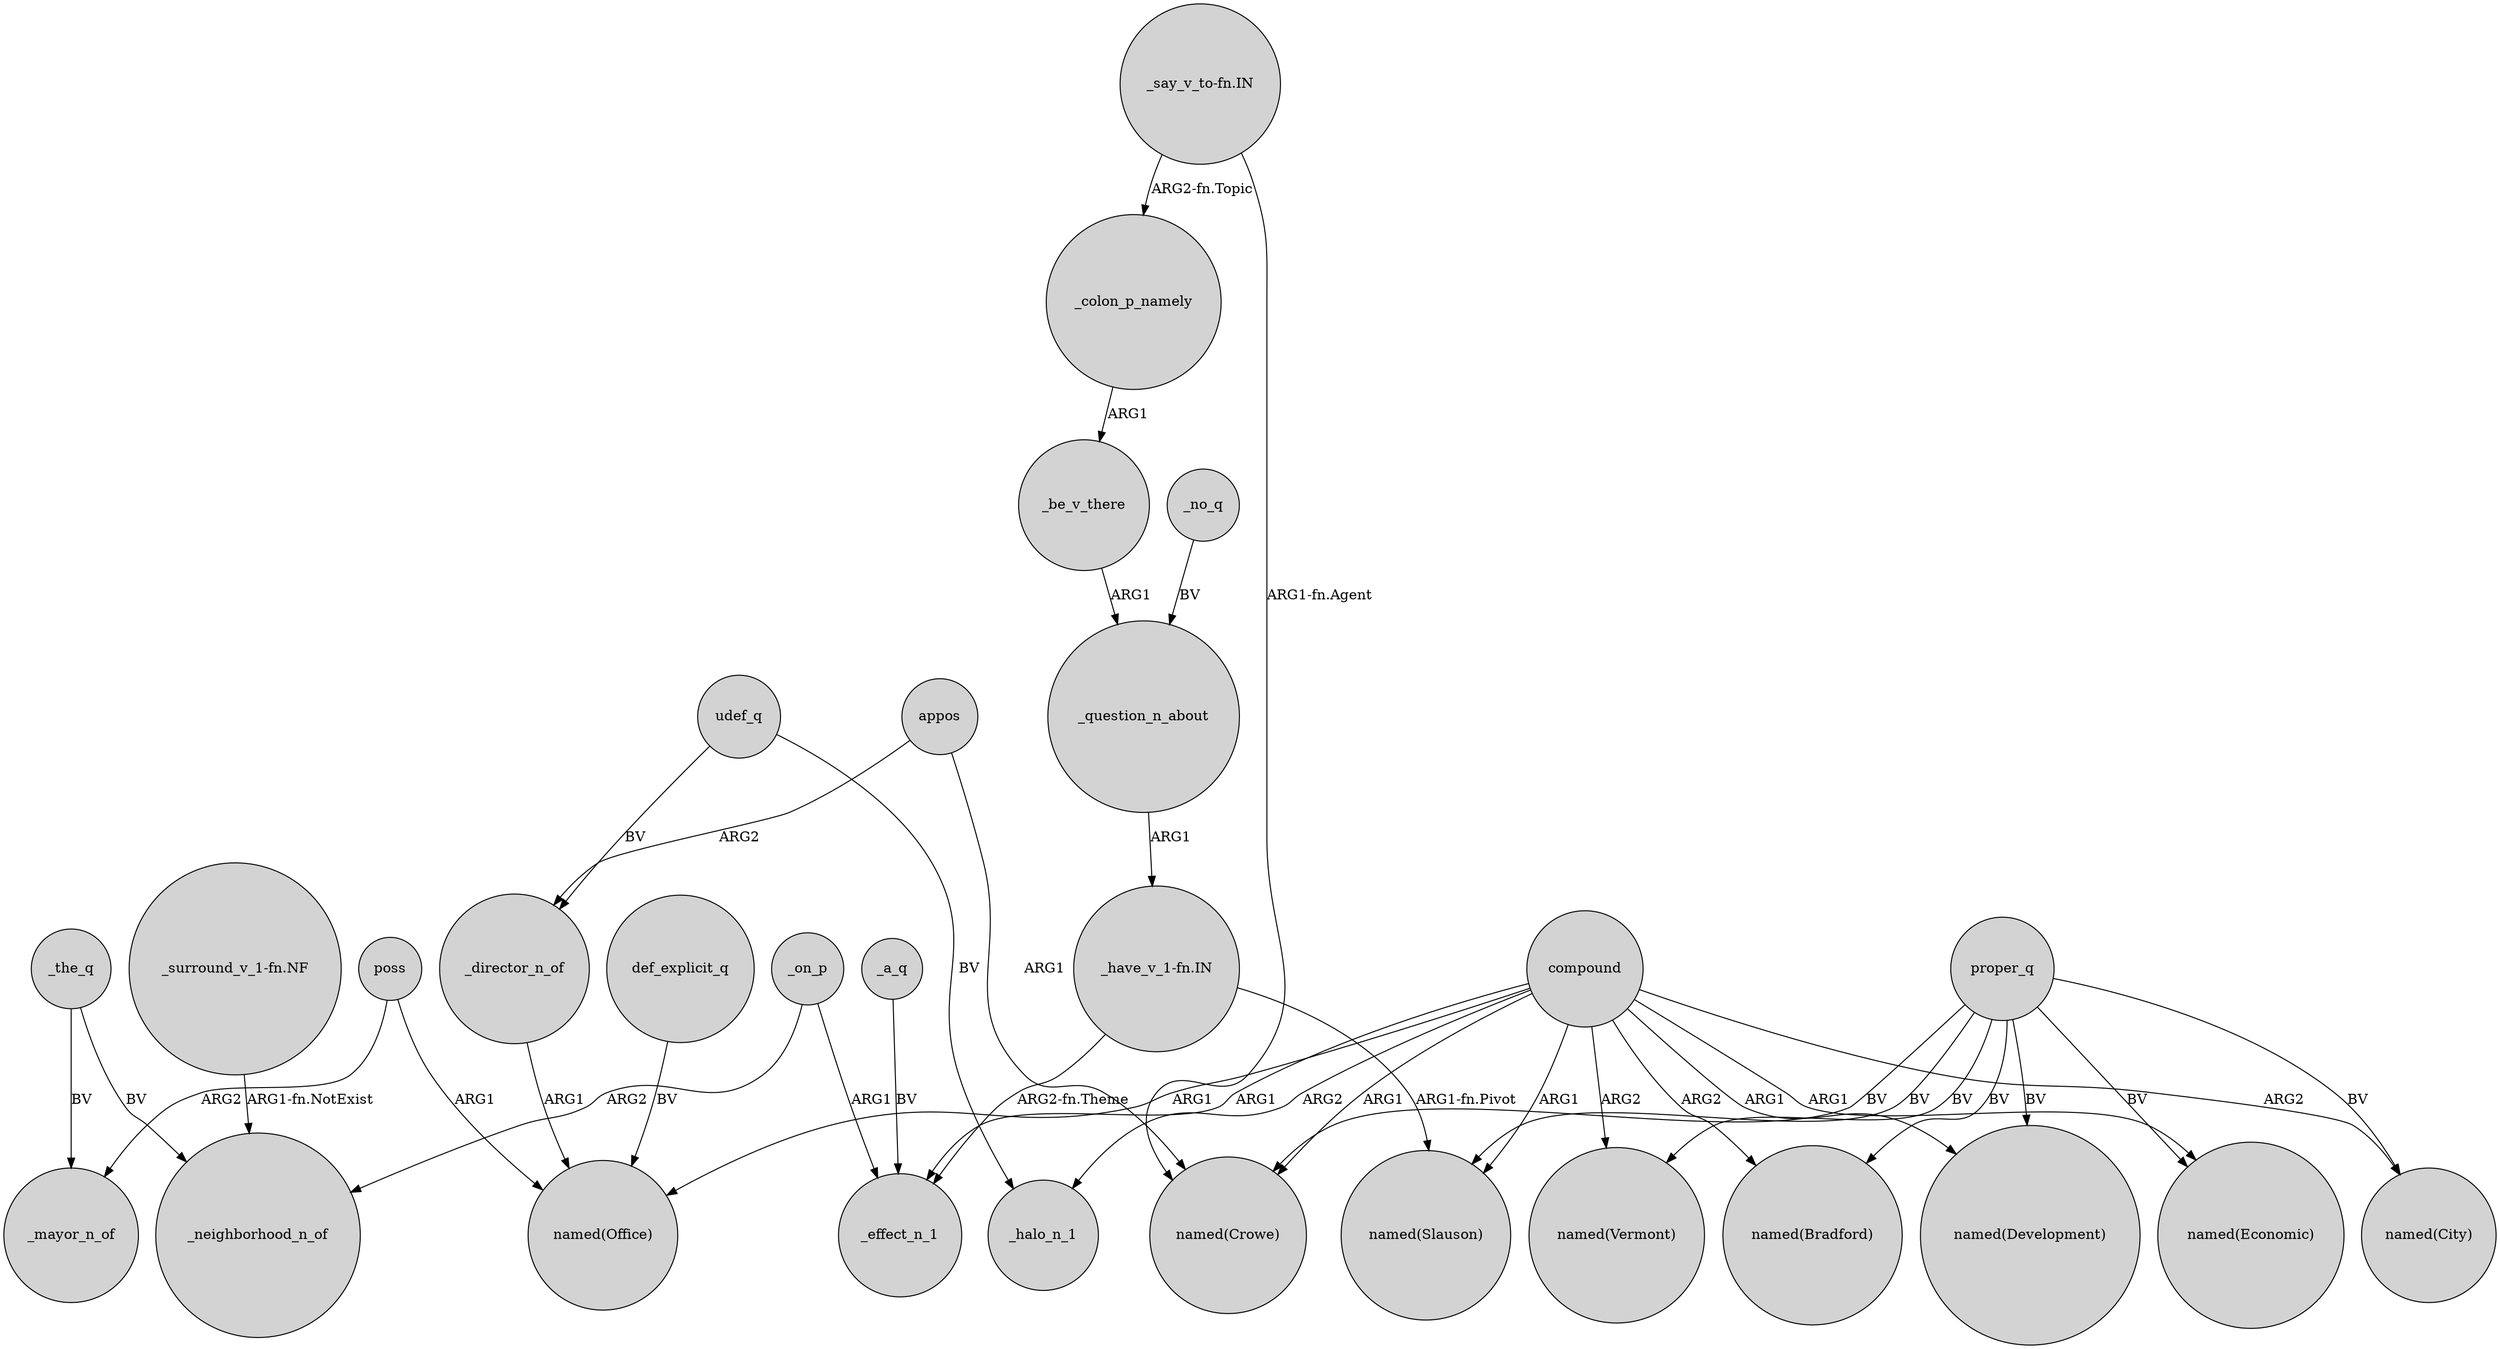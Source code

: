 digraph {
	node [shape=circle style=filled]
	proper_q -> "named(Economic)" [label=BV]
	"_surround_v_1-fn.NF" -> _neighborhood_n_of [label="ARG1-fn.NotExist"]
	appos -> "named(Crowe)" [label=ARG1]
	proper_q -> "named(Development)" [label=BV]
	compound -> "named(Office)" [label=ARG1]
	poss -> _mayor_n_of [label=ARG2]
	compound -> "named(City)" [label=ARG2]
	compound -> _effect_n_1 [label=ARG1]
	_the_q -> _neighborhood_n_of [label=BV]
	"_say_v_to-fn.IN" -> _colon_p_namely [label="ARG2-fn.Topic"]
	_director_n_of -> "named(Office)" [label=ARG1]
	proper_q -> "named(Vermont)" [label=BV]
	_on_p -> _neighborhood_n_of [label=ARG2]
	compound -> _halo_n_1 [label=ARG2]
	"_have_v_1-fn.IN" -> _effect_n_1 [label="ARG2-fn.Theme"]
	_be_v_there -> _question_n_about [label=ARG1]
	poss -> "named(Office)" [label=ARG1]
	compound -> "named(Crowe)" [label=ARG1]
	"_have_v_1-fn.IN" -> "named(Slauson)" [label="ARG1-fn.Pivot"]
	_a_q -> _effect_n_1 [label=BV]
	proper_q -> "named(Slauson)" [label=BV]
	_colon_p_namely -> _be_v_there [label=ARG1]
	proper_q -> "named(City)" [label=BV]
	def_explicit_q -> "named(Office)" [label=BV]
	_question_n_about -> "_have_v_1-fn.IN" [label=ARG1]
	compound -> "named(Vermont)" [label=ARG2]
	_the_q -> _mayor_n_of [label=BV]
	compound -> "named(Economic)" [label=ARG1]
	udef_q -> _halo_n_1 [label=BV]
	proper_q -> "named(Crowe)" [label=BV]
	"_say_v_to-fn.IN" -> "named(Crowe)" [label="ARG1-fn.Agent"]
	compound -> "named(Development)" [label=ARG1]
	_on_p -> _effect_n_1 [label=ARG1]
	appos -> _director_n_of [label=ARG2]
	proper_q -> "named(Bradford)" [label=BV]
	udef_q -> _director_n_of [label=BV]
	compound -> "named(Bradford)" [label=ARG2]
	_no_q -> _question_n_about [label=BV]
	compound -> "named(Slauson)" [label=ARG1]
}
